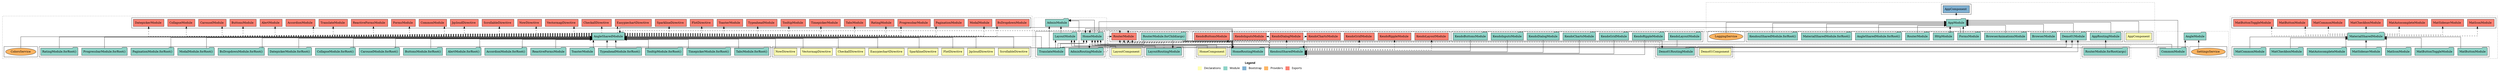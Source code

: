 digraph dependencies { node [shape="rect", style="filled", colorscheme=set312]; ranksep=0.4; compound=false; remincross=true; splines=true; splines=ortho; rankdir=LR; rankdir=TB; rankdir=BT; label=<<table BORDER="0"> <tr> <td colspan="5" align="center"><b>Legend</b></td> </tr> <tr> <td> <table BORDER="0"> <tr> <td bgcolor="#ffffb3" width="20"></td> <td>  Declarations</td> </tr> </table> </td> <td> <table BORDER="0"> <tr> <td bgcolor="#8dd3c7" width="20"></td> <td>  Module</td> </tr> </table> </td> <td> <table BORDER="0"> <tr> <td bgcolor="#80b1d3" width="20"></td> <td>  Bootstrap</td> </tr> </table> </td> <td> <table BORDER="0"> <tr> <td bgcolor="#fdb462" width="20"></td> <td>  Providers</td> </tr> </table> </td> <td> <table BORDER="0"> <tr> <td bgcolor="#fb8072" width="20"></td> <td>  Exports</td> </tr> </table> </td> </tr></table>>; ratio=compress; fontname="sans-serif";  subgraph "cluster_AdminModule" { label=""; style="dotted";node [shape="folder", fillcolor=1]; subgraph cluster_AdminModule_declarations { style="solid";node [style="filled", shape="rect"]; }    subgraph cluster_AdminModule_imports { style="solid"; node [style="filled", fillcolor=1, shape="rect"];    "TranslateModule" [label="TranslateModule", shape="folder"];    "AdminRoutingModule" [label="AdminRoutingModule", shape="folder"];    "LayoutModule" [label="LayoutModule", shape="folder"];    "HomeModule" [label="HomeModule", shape="folder"];   }    "TranslateModule" -> "AdminModule" [lhead="cluster_AdminModule", ltail="cluster_AdminModule_imports"];    "AdminRoutingModule" -> "AdminModule" [lhead="cluster_AdminModule", ltail="cluster_AdminModule_imports"];    "LayoutModule" -> "AdminModule" [lhead="cluster_AdminModule", ltail="cluster_AdminModule_imports"];    "HomeModule" -> "AdminModule" [lhead="cluster_AdminModule", ltail="cluster_AdminModule_imports"];     subgraph cluster_AdminModule_exports { style="solid";node [style="filled", fillcolor=4, shape="rect"];}    subgraph cluster_AdminModule_bootstrap { style="solid"; node [style="filled", fillcolor=5, shape="rect"];  }    subgraph cluster_AdminModule_providers { style="solid"; node [style="filled", fillcolor=6, shape="rect"];   }     }  subgraph "cluster_AdminRoutingModule" { label=""; style="dotted";node [shape="folder", fillcolor=1]; subgraph cluster_AdminRoutingModule_declarations { style="solid";node [style="filled", shape="rect"]; }    subgraph cluster_AdminRoutingModule_imports { style="solid"; node [style="filled", fillcolor=1, shape="rect"];    "RouterModule.forChild(args)" [label="RouterModule.forChild(args)", shape="folder"];   }    "RouterModule.forChild(args)" -> "AdminRoutingModule" [lhead="cluster_AdminRoutingModule", ltail="cluster_AdminRoutingModule_imports"];     subgraph cluster_AdminRoutingModule_exports { style="solid";node [style="filled", fillcolor=4, shape="rect"];"RouterModule " [label="RouterModule ", shape="rect"]}  "AdminRoutingModule" -> "RouterModule " [style="dashed", ltail="cluster_AdminRoutingModule" lhead="cluster_AdminRoutingModule_exports"];    subgraph cluster_AdminRoutingModule_bootstrap { style="solid"; node [style="filled", fillcolor=5, shape="rect"];  }    subgraph cluster_AdminRoutingModule_providers { style="solid"; node [style="filled", fillcolor=6, shape="rect"];   }     }  subgraph "cluster_AngleModule" { label=""; style="dotted";node [shape="folder", fillcolor=1]; subgraph cluster_AngleModule_declarations { style="solid";node [style="filled", shape="rect"]; }    subgraph cluster_AngleModule_imports { style="solid"; node [style="filled", fillcolor=1, shape="rect"];    "CommonModule" [label="CommonModule", shape="folder"];   }    "CommonModule" -> "AngleModule" [lhead="cluster_AngleModule", ltail="cluster_AngleModule_imports"];     subgraph cluster_AngleModule_exports { style="solid";node [style="filled", fillcolor=4, shape="rect"];}    subgraph cluster_AngleModule_bootstrap { style="solid"; node [style="filled", fillcolor=5, shape="rect"];  }    subgraph cluster_AngleModule_providers { style="solid"; node [style="filled", fillcolor=6, shape="rect"];    "SettingsService" [label="SettingsService", shape="oval"];   }    "SettingsService" -> "AngleModule" [lhead="cluster_AngleModule", ltail="cluster_AngleModule_providers"];     }  subgraph "cluster_HomeModule" { label=""; style="dotted";node [shape="folder", fillcolor=1]; subgraph cluster_HomeModule_declarations { style="solid";node [style="filled", shape="rect"]; node [fillcolor=2]; "HomeComponent"; }  "HomeComponent" -> "HomeModule" [style="solid", lhead="cluster_HomeModule" ltail="cluster_HomeModule_declarations"]; subgraph "cluster_HomeModule_HomeComponent_providers" { style="solid";  }    subgraph cluster_HomeModule_imports { style="solid"; node [style="filled", fillcolor=1, shape="rect"];    "TranslateModule" [label="TranslateModule", shape="folder"];    "HomeRoutingModule" [label="HomeRoutingModule", shape="folder"];   }    "TranslateModule" -> "HomeModule" [lhead="cluster_HomeModule", ltail="cluster_HomeModule_imports"];    "HomeRoutingModule" -> "HomeModule" [lhead="cluster_HomeModule", ltail="cluster_HomeModule_imports"];     subgraph cluster_HomeModule_exports { style="solid";node [style="filled", fillcolor=4, shape="rect"];}    subgraph cluster_HomeModule_bootstrap { style="solid"; node [style="filled", fillcolor=5, shape="rect"];  }    subgraph cluster_HomeModule_providers { style="solid"; node [style="filled", fillcolor=6, shape="rect"];   }     }  subgraph "cluster_HomeRoutingModule" { label=""; style="dotted";node [shape="folder", fillcolor=1]; subgraph cluster_HomeRoutingModule_declarations { style="solid";node [style="filled", shape="rect"]; }    subgraph cluster_HomeRoutingModule_imports { style="solid"; node [style="filled", fillcolor=1, shape="rect"];    "RouterModule.forChild(args)" [label="RouterModule.forChild(args)", shape="folder"];   }    "RouterModule.forChild(args)" -> "HomeRoutingModule" [lhead="cluster_HomeRoutingModule", ltail="cluster_HomeRoutingModule_imports"];     subgraph cluster_HomeRoutingModule_exports { style="solid";node [style="filled", fillcolor=4, shape="rect"];"RouterModule " [label="RouterModule ", shape="rect"]}  "HomeRoutingModule" -> "RouterModule " [style="dashed", ltail="cluster_HomeRoutingModule" lhead="cluster_HomeRoutingModule_exports"];    subgraph cluster_HomeRoutingModule_bootstrap { style="solid"; node [style="filled", fillcolor=5, shape="rect"];  }    subgraph cluster_HomeRoutingModule_providers { style="solid"; node [style="filled", fillcolor=6, shape="rect"];   }     }  subgraph "cluster_LayoutModule" { label=""; style="dotted";node [shape="folder", fillcolor=1]; subgraph cluster_LayoutModule_declarations { style="solid";node [style="filled", shape="rect"]; node [fillcolor=2]; "LayoutComponent"; }  "LayoutComponent" -> "LayoutModule" [style="solid", lhead="cluster_LayoutModule" ltail="cluster_LayoutModule_declarations"]; subgraph "cluster_LayoutModule_LayoutComponent_providers" { style="solid";  }    subgraph cluster_LayoutModule_imports { style="solid"; node [style="filled", fillcolor=1, shape="rect"];    "TranslateModule" [label="TranslateModule", shape="folder"];    "LayoutRoutingModule" [label="LayoutRoutingModule", shape="folder"];   }    "TranslateModule" -> "LayoutModule" [lhead="cluster_LayoutModule", ltail="cluster_LayoutModule_imports"];    "LayoutRoutingModule" -> "LayoutModule" [lhead="cluster_LayoutModule", ltail="cluster_LayoutModule_imports"];     subgraph cluster_LayoutModule_exports { style="solid";node [style="filled", fillcolor=4, shape="rect"];}    subgraph cluster_LayoutModule_bootstrap { style="solid"; node [style="filled", fillcolor=5, shape="rect"];  }    subgraph cluster_LayoutModule_providers { style="solid"; node [style="filled", fillcolor=6, shape="rect"];   }     }  subgraph "cluster_LayoutRoutingModule" { label=""; style="dotted";node [shape="folder", fillcolor=1]; subgraph cluster_LayoutRoutingModule_declarations { style="solid";node [style="filled", shape="rect"]; }    subgraph cluster_LayoutRoutingModule_imports { style="solid"; node [style="filled", fillcolor=1, shape="rect"];    "RouterModule.forChild(args)" [label="RouterModule.forChild(args)", shape="folder"];   }    "RouterModule.forChild(args)" -> "LayoutRoutingModule" [lhead="cluster_LayoutRoutingModule", ltail="cluster_LayoutRoutingModule_imports"];     subgraph cluster_LayoutRoutingModule_exports { style="solid";node [style="filled", fillcolor=4, shape="rect"];"RouterModule " [label="RouterModule ", shape="rect"]}  "LayoutRoutingModule" -> "RouterModule " [style="dashed", ltail="cluster_LayoutRoutingModule" lhead="cluster_LayoutRoutingModule_exports"];    subgraph cluster_LayoutRoutingModule_bootstrap { style="solid"; node [style="filled", fillcolor=5, shape="rect"];  }    subgraph cluster_LayoutRoutingModule_providers { style="solid"; node [style="filled", fillcolor=6, shape="rect"];   }     }  subgraph "cluster_AppModule" { label=""; style="dotted";node [shape="folder", fillcolor=1]; subgraph cluster_AppModule_declarations { style="solid";node [style="filled", shape="rect"]; node [fillcolor=2]; "AppComponent"; }  "AppComponent" -> "AppModule" [style="solid", lhead="cluster_AppModule" ltail="cluster_AppModule_declarations"]; subgraph "cluster_AppModule_AppComponent_providers" { style="solid";  }    subgraph cluster_AppModule_imports { style="solid"; node [style="filled", fillcolor=1, shape="rect"];    "BrowserModule" [label="BrowserModule", shape="folder"];    "BrowserAnimationsModule" [label="BrowserAnimationsModule", shape="folder"];    "CommonModule" [label="CommonModule", shape="folder"];    "FormsModule" [label="FormsModule", shape="folder"];    "HttpModule" [label="HttpModule", shape="folder"];    "RouterModule" [label="RouterModule", shape="folder"];    "AngleSharedModule.forRoot()" [label="AngleSharedModule.forRoot()", shape="folder"];    "MaterialSharedModule.forRoot()" [label="MaterialSharedModule.forRoot()", shape="folder"];    "KendouiSharedModule.forRoot()" [label="KendouiSharedModule.forRoot()", shape="folder"];    "AppRoutingModule" [label="AppRoutingModule", shape="folder"];    "HomeModule" [label="HomeModule", shape="folder"];    "Demo01Module" [label="Demo01Module", shape="folder"];   }    "BrowserModule" -> "AppModule" [lhead="cluster_AppModule", ltail="cluster_AppModule_imports"];    "BrowserAnimationsModule" -> "AppModule" [lhead="cluster_AppModule", ltail="cluster_AppModule_imports"];    "CommonModule" -> "AppModule" [lhead="cluster_AppModule", ltail="cluster_AppModule_imports"];    "FormsModule" -> "AppModule" [lhead="cluster_AppModule", ltail="cluster_AppModule_imports"];    "HttpModule" -> "AppModule" [lhead="cluster_AppModule", ltail="cluster_AppModule_imports"];    "RouterModule" -> "AppModule" [lhead="cluster_AppModule", ltail="cluster_AppModule_imports"];    "AngleSharedModule.forRoot()" -> "AppModule" [lhead="cluster_AppModule", ltail="cluster_AppModule_imports"];    "MaterialSharedModule.forRoot()" -> "AppModule" [lhead="cluster_AppModule", ltail="cluster_AppModule_imports"];    "KendouiSharedModule.forRoot()" -> "AppModule" [lhead="cluster_AppModule", ltail="cluster_AppModule_imports"];    "AppRoutingModule" -> "AppModule" [lhead="cluster_AppModule", ltail="cluster_AppModule_imports"];    "HomeModule" -> "AppModule" [lhead="cluster_AppModule", ltail="cluster_AppModule_imports"];    "Demo01Module" -> "AppModule" [lhead="cluster_AppModule", ltail="cluster_AppModule_imports"];     subgraph cluster_AppModule_exports { style="solid";node [style="filled", fillcolor=4, shape="rect"];}    subgraph cluster_AppModule_bootstrap { style="solid"; node [style="filled", fillcolor=5, shape="rect"];  "AppComponent " [label="AppComponent ", shape="rect"]  }  "AppModule" -> "AppComponent " [style="dotted", lhead="cluster_AppModule_bootstrap" ltail="cluster_AppModule"];    subgraph cluster_AppModule_providers { style="solid"; node [style="filled", fillcolor=6, shape="rect"];    "LoggingService" [label="LoggingService", shape="oval"];   }    "LoggingService" -> "AppModule" [lhead="cluster_AppModule", ltail="cluster_AppModule_providers"];     }  subgraph "cluster_AppRoutingModule" { label=""; style="dotted";node [shape="folder", fillcolor=1]; subgraph cluster_AppRoutingModule_declarations { style="solid";node [style="filled", shape="rect"]; }    subgraph cluster_AppRoutingModule_imports { style="solid"; node [style="filled", fillcolor=1, shape="rect"];    "RouterModule.forRoot(args)" [label="RouterModule.forRoot(args)", shape="folder"];   }    "RouterModule.forRoot(args)" -> "AppRoutingModule" [lhead="cluster_AppRoutingModule", ltail="cluster_AppRoutingModule_imports"];     subgraph cluster_AppRoutingModule_exports { style="solid";node [style="filled", fillcolor=4, shape="rect"];"RouterModule " [label="RouterModule ", shape="rect"]}  "AppRoutingModule" -> "RouterModule " [style="dashed", ltail="cluster_AppRoutingModule" lhead="cluster_AppRoutingModule_exports"];    subgraph cluster_AppRoutingModule_bootstrap { style="solid"; node [style="filled", fillcolor=5, shape="rect"];  }    subgraph cluster_AppRoutingModule_providers { style="solid"; node [style="filled", fillcolor=6, shape="rect"];   }     }  subgraph "cluster_Demo01Module" { label=""; style="dotted";node [shape="folder", fillcolor=1]; subgraph cluster_Demo01Module_declarations { style="solid";node [style="filled", shape="rect"]; node [fillcolor=2]; "Demo01Component"; }  "Demo01Component" -> "Demo01Module" [style="solid", lhead="cluster_Demo01Module" ltail="cluster_Demo01Module_declarations"]; subgraph "cluster_Demo01Module_Demo01Component_providers" { style="solid";  }    subgraph cluster_Demo01Module_imports { style="solid"; node [style="filled", fillcolor=1, shape="rect"];    "TranslateModule" [label="TranslateModule", shape="folder"];    "Demo01RoutingModule" [label="Demo01RoutingModule", shape="folder"];   }    "TranslateModule" -> "Demo01Module" [lhead="cluster_Demo01Module", ltail="cluster_Demo01Module_imports"];    "Demo01RoutingModule" -> "Demo01Module" [lhead="cluster_Demo01Module", ltail="cluster_Demo01Module_imports"];     subgraph cluster_Demo01Module_exports { style="solid";node [style="filled", fillcolor=4, shape="rect"];}    subgraph cluster_Demo01Module_bootstrap { style="solid"; node [style="filled", fillcolor=5, shape="rect"];  }    subgraph cluster_Demo01Module_providers { style="solid"; node [style="filled", fillcolor=6, shape="rect"];   }     }  subgraph "cluster_Demo01RoutingModule" { label=""; style="dotted";node [shape="folder", fillcolor=1]; subgraph cluster_Demo01RoutingModule_declarations { style="solid";node [style="filled", shape="rect"]; }    subgraph cluster_Demo01RoutingModule_imports { style="solid"; node [style="filled", fillcolor=1, shape="rect"];    "RouterModule.forChild(args)" [label="RouterModule.forChild(args)", shape="folder"];   }    "RouterModule.forChild(args)" -> "Demo01RoutingModule" [lhead="cluster_Demo01RoutingModule", ltail="cluster_Demo01RoutingModule_imports"];     subgraph cluster_Demo01RoutingModule_exports { style="solid";node [style="filled", fillcolor=4, shape="rect"];"RouterModule " [label="RouterModule ", shape="rect"]}  "Demo01RoutingModule" -> "RouterModule " [style="dashed", ltail="cluster_Demo01RoutingModule" lhead="cluster_Demo01RoutingModule_exports"];    subgraph cluster_Demo01RoutingModule_bootstrap { style="solid"; node [style="filled", fillcolor=5, shape="rect"];  }    subgraph cluster_Demo01RoutingModule_providers { style="solid"; node [style="filled", fillcolor=6, shape="rect"];   }     }  subgraph "cluster_HomeModule" { label=""; style="dotted";node [shape="folder", fillcolor=1]; subgraph cluster_HomeModule_declarations { style="solid";node [style="filled", shape="rect"]; node [fillcolor=2]; "HomeComponent"; }  "HomeComponent" -> "HomeModule" [style="solid", lhead="cluster_HomeModule" ltail="cluster_HomeModule_declarations"]; subgraph "cluster_HomeModule_HomeComponent_providers" { style="solid";  }    subgraph cluster_HomeModule_imports { style="solid"; node [style="filled", fillcolor=1, shape="rect"];    "TranslateModule" [label="TranslateModule", shape="folder"];    "CommonModule" [label="CommonModule", shape="folder"];    "KendouiSharedModule" [label="KendouiSharedModule", shape="folder"];    "HomeRoutingModule" [label="HomeRoutingModule", shape="folder"];   }    "TranslateModule" -> "HomeModule" [lhead="cluster_HomeModule", ltail="cluster_HomeModule_imports"];    "CommonModule" -> "HomeModule" [lhead="cluster_HomeModule", ltail="cluster_HomeModule_imports"];    "KendouiSharedModule" -> "HomeModule" [lhead="cluster_HomeModule", ltail="cluster_HomeModule_imports"];    "HomeRoutingModule" -> "HomeModule" [lhead="cluster_HomeModule", ltail="cluster_HomeModule_imports"];     subgraph cluster_HomeModule_exports { style="solid";node [style="filled", fillcolor=4, shape="rect"];}    subgraph cluster_HomeModule_bootstrap { style="solid"; node [style="filled", fillcolor=5, shape="rect"];  }    subgraph cluster_HomeModule_providers { style="solid"; node [style="filled", fillcolor=6, shape="rect"];   }     }  subgraph "cluster_HomeRoutingModule" { label=""; style="dotted";node [shape="folder", fillcolor=1]; subgraph cluster_HomeRoutingModule_declarations { style="solid";node [style="filled", shape="rect"]; }    subgraph cluster_HomeRoutingModule_imports { style="solid"; node [style="filled", fillcolor=1, shape="rect"];    "RouterModule.forChild(args)" [label="RouterModule.forChild(args)", shape="folder"];   }    "RouterModule.forChild(args)" -> "HomeRoutingModule" [lhead="cluster_HomeRoutingModule", ltail="cluster_HomeRoutingModule_imports"];     subgraph cluster_HomeRoutingModule_exports { style="solid";node [style="filled", fillcolor=4, shape="rect"];"RouterModule " [label="RouterModule ", shape="rect"]}  "HomeRoutingModule" -> "RouterModule " [style="dashed", ltail="cluster_HomeRoutingModule" lhead="cluster_HomeRoutingModule_exports"];    subgraph cluster_HomeRoutingModule_bootstrap { style="solid"; node [style="filled", fillcolor=5, shape="rect"];  }    subgraph cluster_HomeRoutingModule_providers { style="solid"; node [style="filled", fillcolor=6, shape="rect"];   }     }  subgraph "cluster_AngleSharedModule" { label=""; style="dotted";node [shape="folder", fillcolor=1]; subgraph cluster_AngleSharedModule_declarations { style="solid";node [style="filled", shape="rect"]; node [fillcolor=2]; "FlotDirective"; node [fillcolor=2]; "SparklineDirective"; node [fillcolor=2]; "EasypiechartDirective"; node [fillcolor=2]; "CheckallDirective"; node [fillcolor=2]; "VectormapDirective"; node [fillcolor=2]; "NowDirective"; node [fillcolor=2]; "ScrollableDirective"; node [fillcolor=2]; "JqcloudDirective"; }  "FlotDirective" -> "AngleSharedModule" [style="solid", lhead="cluster_AngleSharedModule" ltail="cluster_AngleSharedModule_declarations"]; subgraph "cluster_AngleSharedModule_FlotDirective_providers" { style="solid";  }  "SparklineDirective" -> "AngleSharedModule" [style="solid", lhead="cluster_AngleSharedModule" ltail="cluster_AngleSharedModule_declarations"]; subgraph "cluster_AngleSharedModule_SparklineDirective_providers" { style="solid";  }  "EasypiechartDirective" -> "AngleSharedModule" [style="solid", lhead="cluster_AngleSharedModule" ltail="cluster_AngleSharedModule_declarations"]; subgraph "cluster_AngleSharedModule_EasypiechartDirective_providers" { style="solid";  }  "CheckallDirective" -> "AngleSharedModule" [style="solid", lhead="cluster_AngleSharedModule" ltail="cluster_AngleSharedModule_declarations"]; subgraph "cluster_AngleSharedModule_CheckallDirective_providers" { style="solid";  }  "VectormapDirective" -> "AngleSharedModule" [style="solid", lhead="cluster_AngleSharedModule" ltail="cluster_AngleSharedModule_declarations"]; subgraph "cluster_AngleSharedModule_VectormapDirective_providers" { style="solid";  }  "NowDirective" -> "AngleSharedModule" [style="solid", lhead="cluster_AngleSharedModule" ltail="cluster_AngleSharedModule_declarations"]; subgraph "cluster_AngleSharedModule_NowDirective_providers" { style="solid";  }  "ScrollableDirective" -> "AngleSharedModule" [style="solid", lhead="cluster_AngleSharedModule" ltail="cluster_AngleSharedModule_declarations"]; subgraph "cluster_AngleSharedModule_ScrollableDirective_providers" { style="solid";  }  "JqcloudDirective" -> "AngleSharedModule" [style="solid", lhead="cluster_AngleSharedModule" ltail="cluster_AngleSharedModule_declarations"]; subgraph "cluster_AngleSharedModule_JqcloudDirective_providers" { style="solid";  }    subgraph cluster_AngleSharedModule_imports { style="solid"; node [style="filled", fillcolor=1, shape="rect"];    "CommonModule" [label="CommonModule", shape="folder"];    "FormsModule" [label="FormsModule", shape="folder"];    "ReactiveFormsModule" [label="ReactiveFormsModule", shape="folder"];    "TranslateModule" [label="TranslateModule", shape="folder"];    "AccordionModule.forRoot()" [label="AccordionModule.forRoot()", shape="folder"];    "AlertModule.forRoot()" [label="AlertModule.forRoot()", shape="folder"];    "ButtonsModule.forRoot()" [label="ButtonsModule.forRoot()", shape="folder"];    "CarouselModule.forRoot()" [label="CarouselModule.forRoot()", shape="folder"];    "CollapseModule.forRoot()" [label="CollapseModule.forRoot()", shape="folder"];    "DatepickerModule.forRoot()" [label="DatepickerModule.forRoot()", shape="folder"];    "BsDropdownModule.forRoot()" [label="BsDropdownModule.forRoot()", shape="folder"];    "ModalModule.forRoot()" [label="ModalModule.forRoot()", shape="folder"];    "PaginationModule.forRoot()" [label="PaginationModule.forRoot()", shape="folder"];    "ProgressbarModule.forRoot()" [label="ProgressbarModule.forRoot()", shape="folder"];    "RatingModule.forRoot()" [label="RatingModule.forRoot()", shape="folder"];    "TabsModule.forRoot()" [label="TabsModule.forRoot()", shape="folder"];    "TimepickerModule.forRoot()" [label="TimepickerModule.forRoot()", shape="folder"];    "TooltipModule.forRoot()" [label="TooltipModule.forRoot()", shape="folder"];    "TypeaheadModule.forRoot()" [label="TypeaheadModule.forRoot()", shape="folder"];    "ToasterModule" [label="ToasterModule", shape="folder"];   }    "CommonModule" -> "AngleSharedModule" [lhead="cluster_AngleSharedModule", ltail="cluster_AngleSharedModule_imports"];    "FormsModule" -> "AngleSharedModule" [lhead="cluster_AngleSharedModule", ltail="cluster_AngleSharedModule_imports"];    "ReactiveFormsModule" -> "AngleSharedModule" [lhead="cluster_AngleSharedModule", ltail="cluster_AngleSharedModule_imports"];    "TranslateModule" -> "AngleSharedModule" [lhead="cluster_AngleSharedModule", ltail="cluster_AngleSharedModule_imports"];    "AccordionModule.forRoot()" -> "AngleSharedModule" [lhead="cluster_AngleSharedModule", ltail="cluster_AngleSharedModule_imports"];    "AlertModule.forRoot()" -> "AngleSharedModule" [lhead="cluster_AngleSharedModule", ltail="cluster_AngleSharedModule_imports"];    "ButtonsModule.forRoot()" -> "AngleSharedModule" [lhead="cluster_AngleSharedModule", ltail="cluster_AngleSharedModule_imports"];    "CarouselModule.forRoot()" -> "AngleSharedModule" [lhead="cluster_AngleSharedModule", ltail="cluster_AngleSharedModule_imports"];    "CollapseModule.forRoot()" -> "AngleSharedModule" [lhead="cluster_AngleSharedModule", ltail="cluster_AngleSharedModule_imports"];    "DatepickerModule.forRoot()" -> "AngleSharedModule" [lhead="cluster_AngleSharedModule", ltail="cluster_AngleSharedModule_imports"];    "BsDropdownModule.forRoot()" -> "AngleSharedModule" [lhead="cluster_AngleSharedModule", ltail="cluster_AngleSharedModule_imports"];    "ModalModule.forRoot()" -> "AngleSharedModule" [lhead="cluster_AngleSharedModule", ltail="cluster_AngleSharedModule_imports"];    "PaginationModule.forRoot()" -> "AngleSharedModule" [lhead="cluster_AngleSharedModule", ltail="cluster_AngleSharedModule_imports"];    "ProgressbarModule.forRoot()" -> "AngleSharedModule" [lhead="cluster_AngleSharedModule", ltail="cluster_AngleSharedModule_imports"];    "RatingModule.forRoot()" -> "AngleSharedModule" [lhead="cluster_AngleSharedModule", ltail="cluster_AngleSharedModule_imports"];    "TabsModule.forRoot()" -> "AngleSharedModule" [lhead="cluster_AngleSharedModule", ltail="cluster_AngleSharedModule_imports"];    "TimepickerModule.forRoot()" -> "AngleSharedModule" [lhead="cluster_AngleSharedModule", ltail="cluster_AngleSharedModule_imports"];    "TooltipModule.forRoot()" -> "AngleSharedModule" [lhead="cluster_AngleSharedModule", ltail="cluster_AngleSharedModule_imports"];    "TypeaheadModule.forRoot()" -> "AngleSharedModule" [lhead="cluster_AngleSharedModule", ltail="cluster_AngleSharedModule_imports"];    "ToasterModule" -> "AngleSharedModule" [lhead="cluster_AngleSharedModule", ltail="cluster_AngleSharedModule_imports"];     subgraph cluster_AngleSharedModule_exports { style="solid";node [style="filled", fillcolor=4, shape="rect"];"CommonModule " [label="CommonModule ", shape="rect"]"FormsModule " [label="FormsModule ", shape="rect"]"ReactiveFormsModule " [label="ReactiveFormsModule ", shape="rect"]"TranslateModule " [label="TranslateModule ", shape="rect"]"RouterModule " [label="RouterModule ", shape="rect"]"AccordionModule " [label="AccordionModule ", shape="rect"]"AlertModule " [label="AlertModule ", shape="rect"]"ButtonsModule " [label="ButtonsModule ", shape="rect"]"CarouselModule " [label="CarouselModule ", shape="rect"]"CollapseModule " [label="CollapseModule ", shape="rect"]"DatepickerModule " [label="DatepickerModule ", shape="rect"]"BsDropdownModule " [label="BsDropdownModule ", shape="rect"]"ModalModule " [label="ModalModule ", shape="rect"]"PaginationModule " [label="PaginationModule ", shape="rect"]"ProgressbarModule " [label="ProgressbarModule ", shape="rect"]"RatingModule " [label="RatingModule ", shape="rect"]"TabsModule " [label="TabsModule ", shape="rect"]"TimepickerModule " [label="TimepickerModule ", shape="rect"]"TooltipModule " [label="TooltipModule ", shape="rect"]"TypeaheadModule " [label="TypeaheadModule ", shape="rect"]"ToasterModule " [label="ToasterModule ", shape="rect"]"FlotDirective " [label="FlotDirective ", shape="rect"]"SparklineDirective " [label="SparklineDirective ", shape="rect"]"EasypiechartDirective " [label="EasypiechartDirective ", shape="rect"]"CheckallDirective " [label="CheckallDirective ", shape="rect"]"VectormapDirective " [label="VectormapDirective ", shape="rect"]"NowDirective " [label="NowDirective ", shape="rect"]"ScrollableDirective " [label="ScrollableDirective ", shape="rect"]"JqcloudDirective " [label="JqcloudDirective ", shape="rect"]}  "AngleSharedModule" -> "CommonModule " [style="dashed", ltail="cluster_AngleSharedModule" lhead="cluster_AngleSharedModule_exports"];  "AngleSharedModule" -> "FormsModule " [style="dashed", ltail="cluster_AngleSharedModule" lhead="cluster_AngleSharedModule_exports"];  "AngleSharedModule" -> "ReactiveFormsModule " [style="dashed", ltail="cluster_AngleSharedModule" lhead="cluster_AngleSharedModule_exports"];  "AngleSharedModule" -> "TranslateModule " [style="dashed", ltail="cluster_AngleSharedModule" lhead="cluster_AngleSharedModule_exports"];  "AngleSharedModule" -> "RouterModule " [style="dashed", ltail="cluster_AngleSharedModule" lhead="cluster_AngleSharedModule_exports"];  "AngleSharedModule" -> "AccordionModule " [style="dashed", ltail="cluster_AngleSharedModule" lhead="cluster_AngleSharedModule_exports"];  "AngleSharedModule" -> "AlertModule " [style="dashed", ltail="cluster_AngleSharedModule" lhead="cluster_AngleSharedModule_exports"];  "AngleSharedModule" -> "ButtonsModule " [style="dashed", ltail="cluster_AngleSharedModule" lhead="cluster_AngleSharedModule_exports"];  "AngleSharedModule" -> "CarouselModule " [style="dashed", ltail="cluster_AngleSharedModule" lhead="cluster_AngleSharedModule_exports"];  "AngleSharedModule" -> "CollapseModule " [style="dashed", ltail="cluster_AngleSharedModule" lhead="cluster_AngleSharedModule_exports"];  "AngleSharedModule" -> "DatepickerModule " [style="dashed", ltail="cluster_AngleSharedModule" lhead="cluster_AngleSharedModule_exports"];  "AngleSharedModule" -> "BsDropdownModule " [style="dashed", ltail="cluster_AngleSharedModule" lhead="cluster_AngleSharedModule_exports"];  "AngleSharedModule" -> "ModalModule " [style="dashed", ltail="cluster_AngleSharedModule" lhead="cluster_AngleSharedModule_exports"];  "AngleSharedModule" -> "PaginationModule " [style="dashed", ltail="cluster_AngleSharedModule" lhead="cluster_AngleSharedModule_exports"];  "AngleSharedModule" -> "ProgressbarModule " [style="dashed", ltail="cluster_AngleSharedModule" lhead="cluster_AngleSharedModule_exports"];  "AngleSharedModule" -> "RatingModule " [style="dashed", ltail="cluster_AngleSharedModule" lhead="cluster_AngleSharedModule_exports"];  "AngleSharedModule" -> "TabsModule " [style="dashed", ltail="cluster_AngleSharedModule" lhead="cluster_AngleSharedModule_exports"];  "AngleSharedModule" -> "TimepickerModule " [style="dashed", ltail="cluster_AngleSharedModule" lhead="cluster_AngleSharedModule_exports"];  "AngleSharedModule" -> "TooltipModule " [style="dashed", ltail="cluster_AngleSharedModule" lhead="cluster_AngleSharedModule_exports"];  "AngleSharedModule" -> "TypeaheadModule " [style="dashed", ltail="cluster_AngleSharedModule" lhead="cluster_AngleSharedModule_exports"];  "AngleSharedModule" -> "ToasterModule " [style="dashed", ltail="cluster_AngleSharedModule" lhead="cluster_AngleSharedModule_exports"];  "AngleSharedModule" -> "FlotDirective " [style="dashed", ltail="cluster_AngleSharedModule" lhead="cluster_AngleSharedModule_exports"];  "AngleSharedModule" -> "SparklineDirective " [style="dashed", ltail="cluster_AngleSharedModule" lhead="cluster_AngleSharedModule_exports"];  "AngleSharedModule" -> "EasypiechartDirective " [style="dashed", ltail="cluster_AngleSharedModule" lhead="cluster_AngleSharedModule_exports"];  "AngleSharedModule" -> "CheckallDirective " [style="dashed", ltail="cluster_AngleSharedModule" lhead="cluster_AngleSharedModule_exports"];  "AngleSharedModule" -> "VectormapDirective " [style="dashed", ltail="cluster_AngleSharedModule" lhead="cluster_AngleSharedModule_exports"];  "AngleSharedModule" -> "NowDirective " [style="dashed", ltail="cluster_AngleSharedModule" lhead="cluster_AngleSharedModule_exports"];  "AngleSharedModule" -> "ScrollableDirective " [style="dashed", ltail="cluster_AngleSharedModule" lhead="cluster_AngleSharedModule_exports"];  "AngleSharedModule" -> "JqcloudDirective " [style="dashed", ltail="cluster_AngleSharedModule" lhead="cluster_AngleSharedModule_exports"];    subgraph cluster_AngleSharedModule_bootstrap { style="solid"; node [style="filled", fillcolor=5, shape="rect"];  }    subgraph cluster_AngleSharedModule_providers { style="solid"; node [style="filled", fillcolor=6, shape="rect"];    "ColorsService" [label="ColorsService", shape="oval"];   }    "ColorsService" -> "AngleSharedModule" [lhead="cluster_AngleSharedModule", ltail="cluster_AngleSharedModule_providers"];     }  subgraph "cluster_KendouiSharedModule" { label=""; style="dotted";node [shape="folder", fillcolor=1]; subgraph cluster_KendouiSharedModule_declarations { style="solid";node [style="filled", shape="rect"]; }    subgraph cluster_KendouiSharedModule_imports { style="solid"; node [style="filled", fillcolor=1, shape="rect"];    "KendoGridModule" [label="KendoGridModule", shape="folder"];    "KendoChartsModule" [label="KendoChartsModule", shape="folder"];    "KendoDialogModule" [label="KendoDialogModule", shape="folder"];    "KendoInputsModule" [label="KendoInputsModule", shape="folder"];    "KendoButtonsModule" [label="KendoButtonsModule", shape="folder"];    "KendoLayoutModule" [label="KendoLayoutModule", shape="folder"];    "KendoRippleModule" [label="KendoRippleModule", shape="folder"];   }    "KendoGridModule" -> "KendouiSharedModule" [lhead="cluster_KendouiSharedModule", ltail="cluster_KendouiSharedModule_imports"];    "KendoChartsModule" -> "KendouiSharedModule" [lhead="cluster_KendouiSharedModule", ltail="cluster_KendouiSharedModule_imports"];    "KendoDialogModule" -> "KendouiSharedModule" [lhead="cluster_KendouiSharedModule", ltail="cluster_KendouiSharedModule_imports"];    "KendoInputsModule" -> "KendouiSharedModule" [lhead="cluster_KendouiSharedModule", ltail="cluster_KendouiSharedModule_imports"];    "KendoButtonsModule" -> "KendouiSharedModule" [lhead="cluster_KendouiSharedModule", ltail="cluster_KendouiSharedModule_imports"];    "KendoLayoutModule" -> "KendouiSharedModule" [lhead="cluster_KendouiSharedModule", ltail="cluster_KendouiSharedModule_imports"];    "KendoRippleModule" -> "KendouiSharedModule" [lhead="cluster_KendouiSharedModule", ltail="cluster_KendouiSharedModule_imports"];     subgraph cluster_KendouiSharedModule_exports { style="solid";node [style="filled", fillcolor=4, shape="rect"];"KendoGridModule " [label="KendoGridModule ", shape="rect"]"KendoChartsModule " [label="KendoChartsModule ", shape="rect"]"KendoDialogModule " [label="KendoDialogModule ", shape="rect"]"KendoInputsModule " [label="KendoInputsModule ", shape="rect"]"KendoButtonsModule " [label="KendoButtonsModule ", shape="rect"]"KendoLayoutModule " [label="KendoLayoutModule ", shape="rect"]"KendoRippleModule " [label="KendoRippleModule ", shape="rect"]}  "KendouiSharedModule" -> "KendoGridModule " [style="dashed", ltail="cluster_KendouiSharedModule" lhead="cluster_KendouiSharedModule_exports"];  "KendouiSharedModule" -> "KendoChartsModule " [style="dashed", ltail="cluster_KendouiSharedModule" lhead="cluster_KendouiSharedModule_exports"];  "KendouiSharedModule" -> "KendoDialogModule " [style="dashed", ltail="cluster_KendouiSharedModule" lhead="cluster_KendouiSharedModule_exports"];  "KendouiSharedModule" -> "KendoInputsModule " [style="dashed", ltail="cluster_KendouiSharedModule" lhead="cluster_KendouiSharedModule_exports"];  "KendouiSharedModule" -> "KendoButtonsModule " [style="dashed", ltail="cluster_KendouiSharedModule" lhead="cluster_KendouiSharedModule_exports"];  "KendouiSharedModule" -> "KendoLayoutModule " [style="dashed", ltail="cluster_KendouiSharedModule" lhead="cluster_KendouiSharedModule_exports"];  "KendouiSharedModule" -> "KendoRippleModule " [style="dashed", ltail="cluster_KendouiSharedModule" lhead="cluster_KendouiSharedModule_exports"];    subgraph cluster_KendouiSharedModule_bootstrap { style="solid"; node [style="filled", fillcolor=5, shape="rect"];  }    subgraph cluster_KendouiSharedModule_providers { style="solid"; node [style="filled", fillcolor=6, shape="rect"];   }     }  subgraph "cluster_MaterialSharedModule" { label=""; style="dotted";node [shape="folder", fillcolor=1]; subgraph cluster_MaterialSharedModule_declarations { style="solid";node [style="filled", shape="rect"]; }    subgraph cluster_MaterialSharedModule_imports { style="solid"; node [style="filled", fillcolor=1, shape="rect"];    "MatCommonModule" [label="MatCommonModule", shape="folder"];    "MatButtonModule" [label="MatButtonModule", shape="folder"];    "MatButtonToggleModule" [label="MatButtonToggleModule", shape="folder"];    "MatIconModule" [label="MatIconModule", shape="folder"];    "MatSidenavModule" [label="MatSidenavModule", shape="folder"];    "MatAutocompleteModule" [label="MatAutocompleteModule", shape="folder"];    "MatCheckboxModule" [label="MatCheckboxModule", shape="folder"];   }    "MatCommonModule" -> "MaterialSharedModule" [lhead="cluster_MaterialSharedModule", ltail="cluster_MaterialSharedModule_imports"];    "MatButtonModule" -> "MaterialSharedModule" [lhead="cluster_MaterialSharedModule", ltail="cluster_MaterialSharedModule_imports"];    "MatButtonToggleModule" -> "MaterialSharedModule" [lhead="cluster_MaterialSharedModule", ltail="cluster_MaterialSharedModule_imports"];    "MatIconModule" -> "MaterialSharedModule" [lhead="cluster_MaterialSharedModule", ltail="cluster_MaterialSharedModule_imports"];    "MatSidenavModule" -> "MaterialSharedModule" [lhead="cluster_MaterialSharedModule", ltail="cluster_MaterialSharedModule_imports"];    "MatAutocompleteModule" -> "MaterialSharedModule" [lhead="cluster_MaterialSharedModule", ltail="cluster_MaterialSharedModule_imports"];    "MatCheckboxModule" -> "MaterialSharedModule" [lhead="cluster_MaterialSharedModule", ltail="cluster_MaterialSharedModule_imports"];     subgraph cluster_MaterialSharedModule_exports { style="solid";node [style="filled", fillcolor=4, shape="rect"];"MatCommonModule " [label="MatCommonModule ", shape="rect"]"MatButtonModule " [label="MatButtonModule ", shape="rect"]"MatButtonToggleModule " [label="MatButtonToggleModule ", shape="rect"]"MatIconModule " [label="MatIconModule ", shape="rect"]"MatSidenavModule " [label="MatSidenavModule ", shape="rect"]"MatAutocompleteModule " [label="MatAutocompleteModule ", shape="rect"]"MatCheckboxModule " [label="MatCheckboxModule ", shape="rect"]}  "MaterialSharedModule" -> "MatCommonModule " [style="dashed", ltail="cluster_MaterialSharedModule" lhead="cluster_MaterialSharedModule_exports"];  "MaterialSharedModule" -> "MatButtonModule " [style="dashed", ltail="cluster_MaterialSharedModule" lhead="cluster_MaterialSharedModule_exports"];  "MaterialSharedModule" -> "MatButtonToggleModule " [style="dashed", ltail="cluster_MaterialSharedModule" lhead="cluster_MaterialSharedModule_exports"];  "MaterialSharedModule" -> "MatIconModule " [style="dashed", ltail="cluster_MaterialSharedModule" lhead="cluster_MaterialSharedModule_exports"];  "MaterialSharedModule" -> "MatSidenavModule " [style="dashed", ltail="cluster_MaterialSharedModule" lhead="cluster_MaterialSharedModule_exports"];  "MaterialSharedModule" -> "MatAutocompleteModule " [style="dashed", ltail="cluster_MaterialSharedModule" lhead="cluster_MaterialSharedModule_exports"];  "MaterialSharedModule" -> "MatCheckboxModule " [style="dashed", ltail="cluster_MaterialSharedModule" lhead="cluster_MaterialSharedModule_exports"];    subgraph cluster_MaterialSharedModule_bootstrap { style="solid"; node [style="filled", fillcolor=5, shape="rect"];  }    subgraph cluster_MaterialSharedModule_providers { style="solid"; node [style="filled", fillcolor=6, shape="rect"];   }     }  }